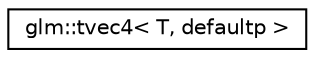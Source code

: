 digraph "Graphical Class Hierarchy"
{
 // LATEX_PDF_SIZE
  edge [fontname="Helvetica",fontsize="10",labelfontname="Helvetica",labelfontsize="10"];
  node [fontname="Helvetica",fontsize="10",shape=record];
  rankdir="LR";
  Node0 [label="glm::tvec4\< T, defaultp \>",height=0.2,width=0.4,color="black", fillcolor="white", style="filled",URL="$structglm_1_1tvec4.html",tooltip=" "];
}
